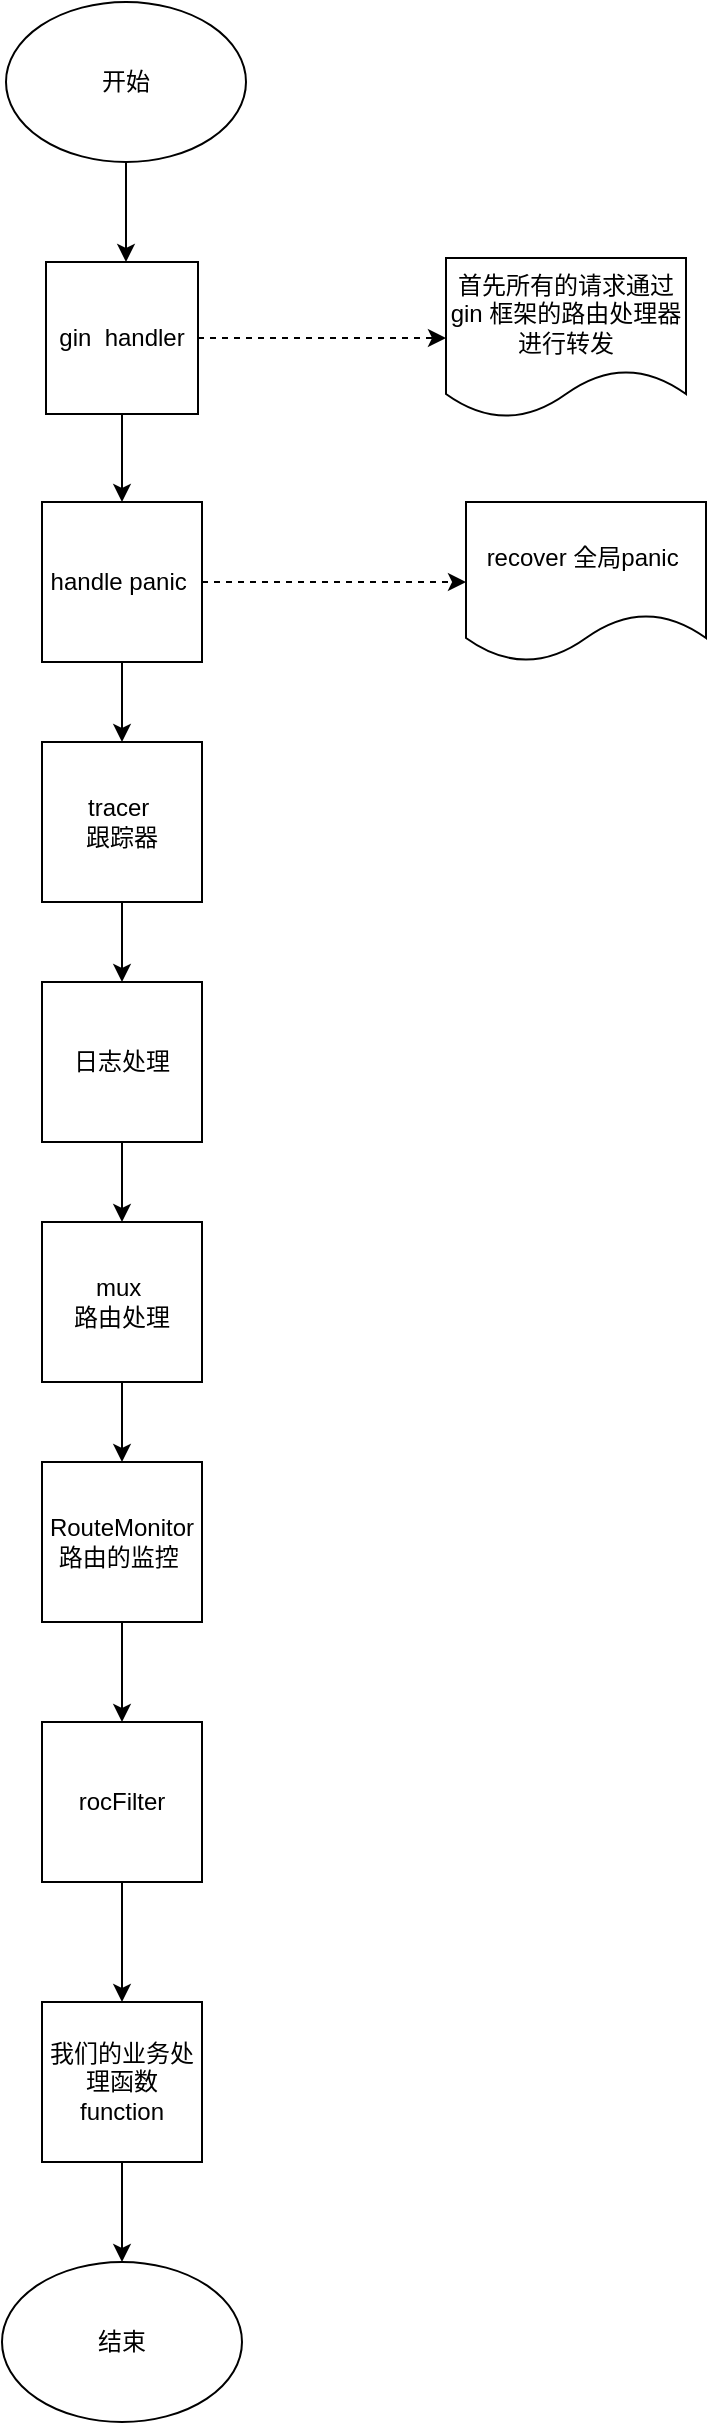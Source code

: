 <mxfile version="14.9.3" type="github">
  <diagram id="R8PKZ2jecYrCqhi7OL4H" name="Page-1">
    <mxGraphModel dx="815" dy="472" grid="1" gridSize="10" guides="1" tooltips="1" connect="1" arrows="1" fold="1" page="1" pageScale="1" pageWidth="827" pageHeight="1569" math="0" shadow="0">
      <root>
        <mxCell id="0" />
        <mxCell id="1" parent="0" />
        <mxCell id="B5Fr1_SWUjHJ27X6wM8K-2" style="edgeStyle=orthogonalEdgeStyle;rounded=0;orthogonalLoop=1;jettySize=auto;html=1;exitX=0.5;exitY=1;exitDx=0;exitDy=0;" edge="1" parent="1" source="B5Fr1_SWUjHJ27X6wM8K-1">
          <mxGeometry relative="1" as="geometry">
            <mxPoint x="380" y="160" as="targetPoint" />
          </mxGeometry>
        </mxCell>
        <mxCell id="B5Fr1_SWUjHJ27X6wM8K-1" value="开始" style="ellipse;whiteSpace=wrap;html=1;" vertex="1" parent="1">
          <mxGeometry x="320" y="30" width="120" height="80" as="geometry" />
        </mxCell>
        <mxCell id="B5Fr1_SWUjHJ27X6wM8K-14" style="edgeStyle=orthogonalEdgeStyle;rounded=0;orthogonalLoop=1;jettySize=auto;html=1;exitX=0.5;exitY=1;exitDx=0;exitDy=0;" edge="1" parent="1" source="B5Fr1_SWUjHJ27X6wM8K-3" target="B5Fr1_SWUjHJ27X6wM8K-4">
          <mxGeometry relative="1" as="geometry" />
        </mxCell>
        <mxCell id="B5Fr1_SWUjHJ27X6wM8K-23" style="edgeStyle=orthogonalEdgeStyle;rounded=0;orthogonalLoop=1;jettySize=auto;html=1;exitX=1;exitY=0.5;exitDx=0;exitDy=0;entryX=0;entryY=0.5;entryDx=0;entryDy=0;dashed=1;" edge="1" parent="1" source="B5Fr1_SWUjHJ27X6wM8K-3" target="B5Fr1_SWUjHJ27X6wM8K-5">
          <mxGeometry relative="1" as="geometry" />
        </mxCell>
        <mxCell id="B5Fr1_SWUjHJ27X6wM8K-3" value="gin&amp;nbsp; handler" style="whiteSpace=wrap;html=1;aspect=fixed;" vertex="1" parent="1">
          <mxGeometry x="340" y="160" width="76" height="76" as="geometry" />
        </mxCell>
        <mxCell id="B5Fr1_SWUjHJ27X6wM8K-15" style="edgeStyle=orthogonalEdgeStyle;rounded=0;orthogonalLoop=1;jettySize=auto;html=1;exitX=0.5;exitY=1;exitDx=0;exitDy=0;entryX=0.5;entryY=0;entryDx=0;entryDy=0;" edge="1" parent="1" source="B5Fr1_SWUjHJ27X6wM8K-4" target="B5Fr1_SWUjHJ27X6wM8K-6">
          <mxGeometry relative="1" as="geometry" />
        </mxCell>
        <mxCell id="B5Fr1_SWUjHJ27X6wM8K-22" style="edgeStyle=orthogonalEdgeStyle;rounded=0;orthogonalLoop=1;jettySize=auto;html=1;exitX=1;exitY=0.5;exitDx=0;exitDy=0;entryX=0;entryY=0.5;entryDx=0;entryDy=0;dashed=1;" edge="1" parent="1" source="B5Fr1_SWUjHJ27X6wM8K-4" target="B5Fr1_SWUjHJ27X6wM8K-13">
          <mxGeometry relative="1" as="geometry" />
        </mxCell>
        <mxCell id="B5Fr1_SWUjHJ27X6wM8K-4" value="handle panic&amp;nbsp;" style="whiteSpace=wrap;html=1;aspect=fixed;" vertex="1" parent="1">
          <mxGeometry x="338" y="280" width="80" height="80" as="geometry" />
        </mxCell>
        <mxCell id="B5Fr1_SWUjHJ27X6wM8K-5" value="首先所有的请求通过&lt;br&gt;gin 框架的路由处理器进行转发" style="shape=document;whiteSpace=wrap;html=1;boundedLbl=1;" vertex="1" parent="1">
          <mxGeometry x="540" y="158" width="120" height="80" as="geometry" />
        </mxCell>
        <mxCell id="B5Fr1_SWUjHJ27X6wM8K-16" style="edgeStyle=orthogonalEdgeStyle;rounded=0;orthogonalLoop=1;jettySize=auto;html=1;exitX=0.5;exitY=1;exitDx=0;exitDy=0;" edge="1" parent="1" source="B5Fr1_SWUjHJ27X6wM8K-6" target="B5Fr1_SWUjHJ27X6wM8K-7">
          <mxGeometry relative="1" as="geometry" />
        </mxCell>
        <mxCell id="B5Fr1_SWUjHJ27X6wM8K-6" value="tracer&amp;nbsp;&lt;br&gt;跟踪器" style="whiteSpace=wrap;html=1;aspect=fixed;" vertex="1" parent="1">
          <mxGeometry x="338" y="400" width="80" height="80" as="geometry" />
        </mxCell>
        <mxCell id="B5Fr1_SWUjHJ27X6wM8K-17" style="edgeStyle=orthogonalEdgeStyle;rounded=0;orthogonalLoop=1;jettySize=auto;html=1;exitX=0.5;exitY=1;exitDx=0;exitDy=0;" edge="1" parent="1" source="B5Fr1_SWUjHJ27X6wM8K-7" target="B5Fr1_SWUjHJ27X6wM8K-8">
          <mxGeometry relative="1" as="geometry" />
        </mxCell>
        <mxCell id="B5Fr1_SWUjHJ27X6wM8K-7" value="日志处理" style="whiteSpace=wrap;html=1;aspect=fixed;" vertex="1" parent="1">
          <mxGeometry x="338" y="520" width="80" height="80" as="geometry" />
        </mxCell>
        <mxCell id="B5Fr1_SWUjHJ27X6wM8K-18" style="edgeStyle=orthogonalEdgeStyle;rounded=0;orthogonalLoop=1;jettySize=auto;html=1;exitX=0.5;exitY=1;exitDx=0;exitDy=0;entryX=0.5;entryY=0;entryDx=0;entryDy=0;" edge="1" parent="1" source="B5Fr1_SWUjHJ27X6wM8K-8" target="B5Fr1_SWUjHJ27X6wM8K-9">
          <mxGeometry relative="1" as="geometry" />
        </mxCell>
        <mxCell id="B5Fr1_SWUjHJ27X6wM8K-8" value="mux&amp;nbsp;&lt;br&gt;路由处理" style="whiteSpace=wrap;html=1;aspect=fixed;" vertex="1" parent="1">
          <mxGeometry x="338" y="640" width="80" height="80" as="geometry" />
        </mxCell>
        <mxCell id="B5Fr1_SWUjHJ27X6wM8K-19" style="edgeStyle=orthogonalEdgeStyle;rounded=0;orthogonalLoop=1;jettySize=auto;html=1;exitX=0.5;exitY=1;exitDx=0;exitDy=0;entryX=0.5;entryY=0;entryDx=0;entryDy=0;" edge="1" parent="1" source="B5Fr1_SWUjHJ27X6wM8K-9" target="B5Fr1_SWUjHJ27X6wM8K-11">
          <mxGeometry relative="1" as="geometry" />
        </mxCell>
        <mxCell id="B5Fr1_SWUjHJ27X6wM8K-9" value="RouteMonitor&lt;br&gt;路由的监控&amp;nbsp;" style="whiteSpace=wrap;html=1;aspect=fixed;" vertex="1" parent="1">
          <mxGeometry x="338" y="760" width="80" height="80" as="geometry" />
        </mxCell>
        <mxCell id="B5Fr1_SWUjHJ27X6wM8K-25" style="edgeStyle=orthogonalEdgeStyle;rounded=0;orthogonalLoop=1;jettySize=auto;html=1;exitX=0.5;exitY=1;exitDx=0;exitDy=0;" edge="1" parent="1" source="B5Fr1_SWUjHJ27X6wM8K-11" target="B5Fr1_SWUjHJ27X6wM8K-24">
          <mxGeometry relative="1" as="geometry" />
        </mxCell>
        <mxCell id="B5Fr1_SWUjHJ27X6wM8K-11" value="rocFilter" style="whiteSpace=wrap;html=1;aspect=fixed;" vertex="1" parent="1">
          <mxGeometry x="338" y="890" width="80" height="80" as="geometry" />
        </mxCell>
        <mxCell id="B5Fr1_SWUjHJ27X6wM8K-12" value="结束" style="ellipse;whiteSpace=wrap;html=1;" vertex="1" parent="1">
          <mxGeometry x="318" y="1160" width="120" height="80" as="geometry" />
        </mxCell>
        <mxCell id="B5Fr1_SWUjHJ27X6wM8K-13" value="recover 全局panic&amp;nbsp;" style="shape=document;whiteSpace=wrap;html=1;boundedLbl=1;" vertex="1" parent="1">
          <mxGeometry x="550" y="280" width="120" height="80" as="geometry" />
        </mxCell>
        <mxCell id="B5Fr1_SWUjHJ27X6wM8K-26" style="edgeStyle=orthogonalEdgeStyle;rounded=0;orthogonalLoop=1;jettySize=auto;html=1;exitX=0.5;exitY=1;exitDx=0;exitDy=0;entryX=0.5;entryY=0;entryDx=0;entryDy=0;" edge="1" parent="1" source="B5Fr1_SWUjHJ27X6wM8K-24" target="B5Fr1_SWUjHJ27X6wM8K-12">
          <mxGeometry relative="1" as="geometry" />
        </mxCell>
        <mxCell id="B5Fr1_SWUjHJ27X6wM8K-24" value="我们的业务处理函数&lt;br&gt;function" style="whiteSpace=wrap;html=1;aspect=fixed;" vertex="1" parent="1">
          <mxGeometry x="338" y="1030" width="80" height="80" as="geometry" />
        </mxCell>
      </root>
    </mxGraphModel>
  </diagram>
</mxfile>
